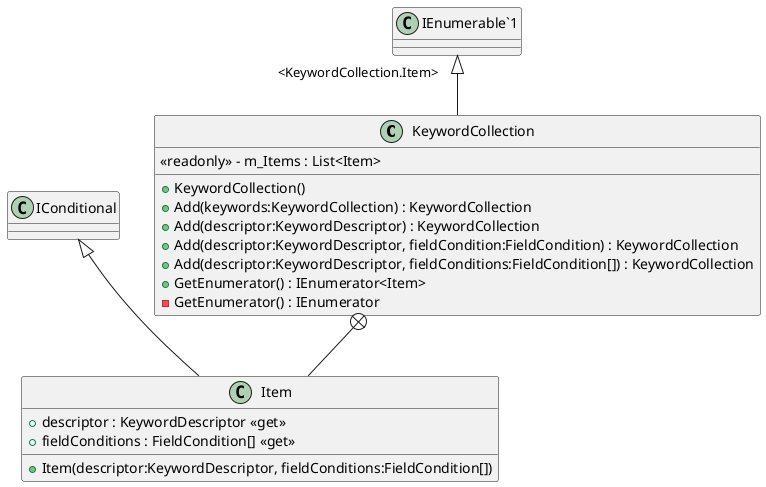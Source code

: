 @startuml
class KeywordCollection {
    <<readonly>> - m_Items : List<Item>
    + KeywordCollection()
    + Add(keywords:KeywordCollection) : KeywordCollection
    + Add(descriptor:KeywordDescriptor) : KeywordCollection
    + Add(descriptor:KeywordDescriptor, fieldCondition:FieldCondition) : KeywordCollection
    + Add(descriptor:KeywordDescriptor, fieldConditions:FieldCondition[]) : KeywordCollection
    + GetEnumerator() : IEnumerator<Item>
    - GetEnumerator() : IEnumerator
}
class Item {
    + descriptor : KeywordDescriptor <<get>>
    + fieldConditions : FieldCondition[] <<get>>
    + Item(descriptor:KeywordDescriptor, fieldConditions:FieldCondition[])
}
"IEnumerable`1" "<KeywordCollection.Item>" <|-- KeywordCollection
KeywordCollection +-- Item
IConditional <|-- Item
@enduml
